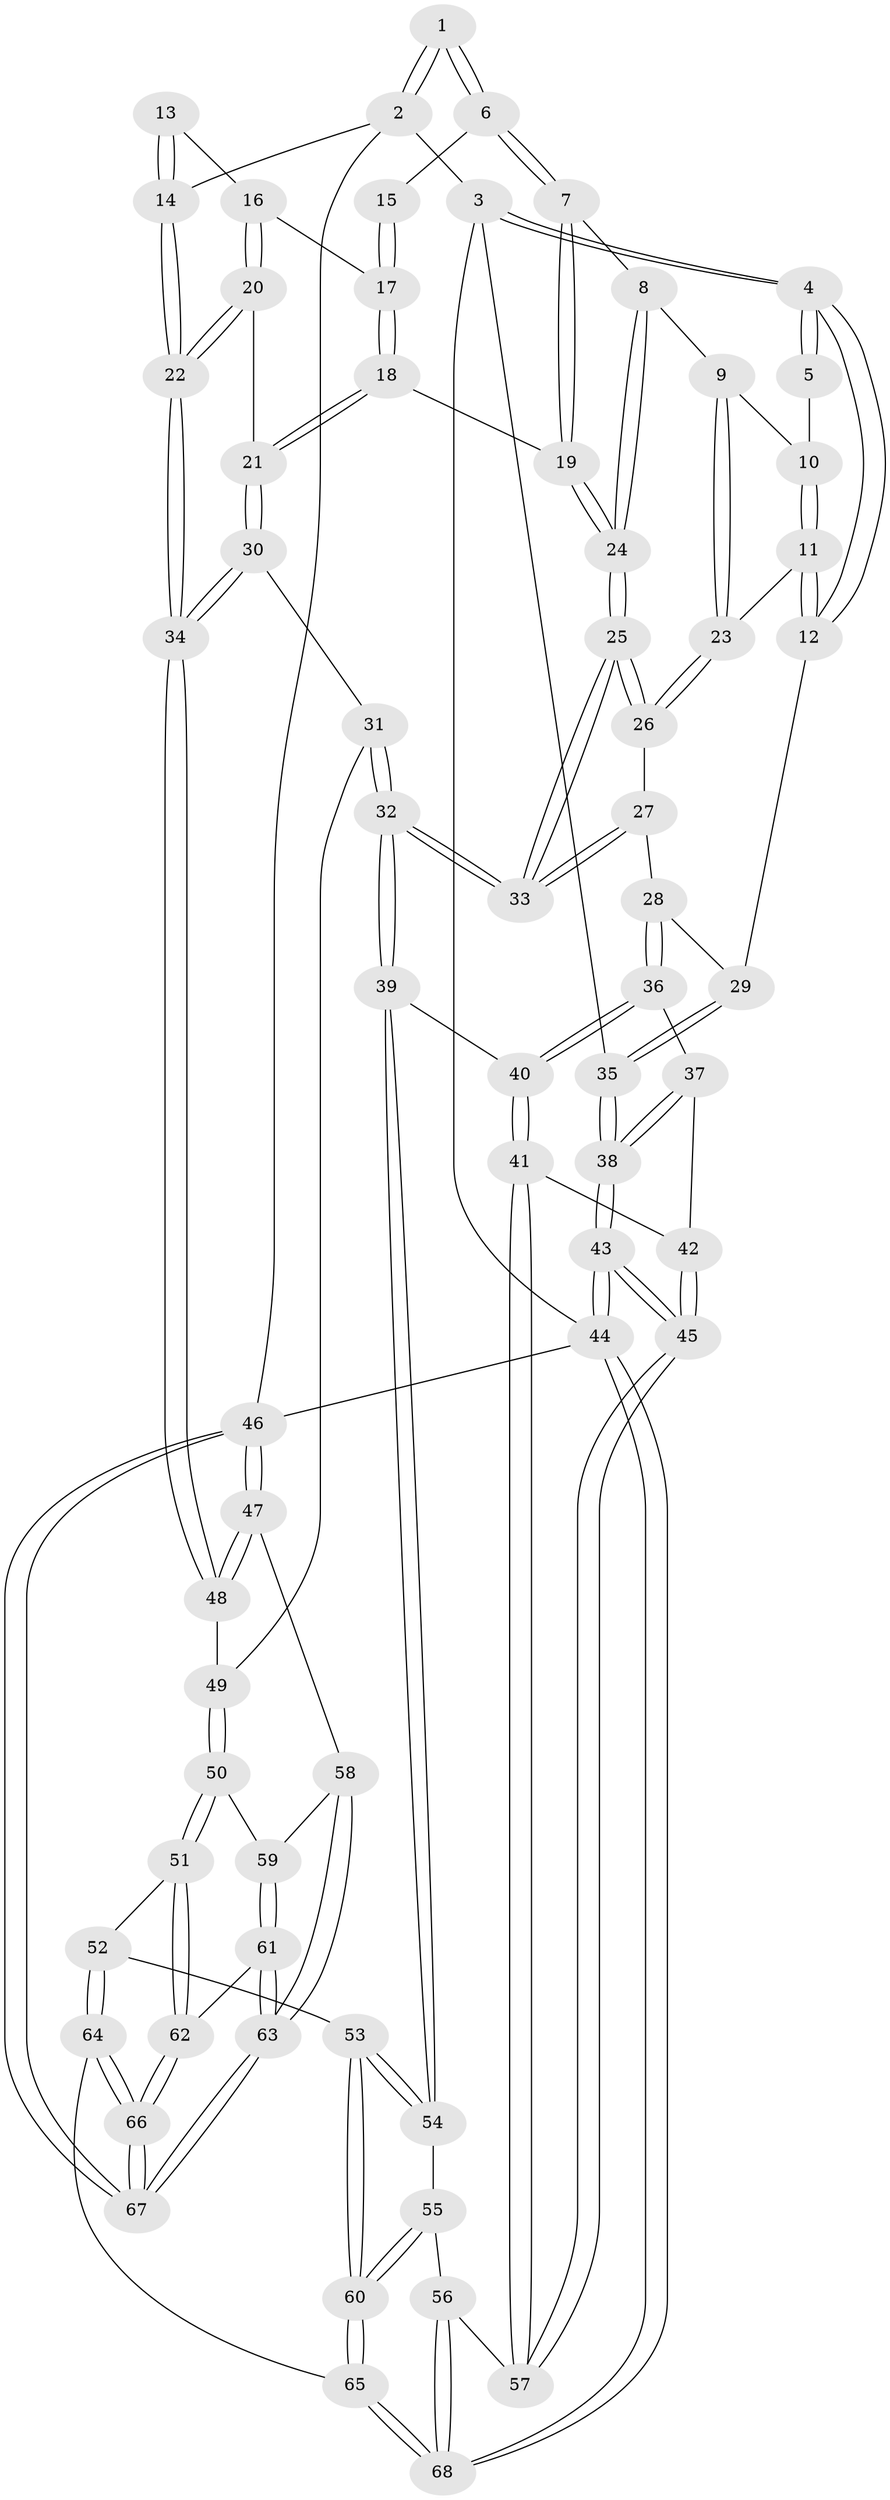 // Generated by graph-tools (version 1.1) at 2025/01/03/09/25 05:01:03]
// undirected, 68 vertices, 167 edges
graph export_dot {
graph [start="1"]
  node [color=gray90,style=filled];
  1 [pos="+0.6096939511860056+0"];
  2 [pos="+1+0"];
  3 [pos="+0+0"];
  4 [pos="+0+0"];
  5 [pos="+0.13931863356221483+0"];
  6 [pos="+0.6345930974756+0.047128333608103055"];
  7 [pos="+0.5639300894400863+0.13361989663550788"];
  8 [pos="+0.48150707330759573+0.17441905974970737"];
  9 [pos="+0.41513467644442353+0.16542531774433636"];
  10 [pos="+0.22813462554990593+0"];
  11 [pos="+0.2009509651339198+0.261232436407898"];
  12 [pos="+0.1396580869650323+0.3179263556036241"];
  13 [pos="+0.9687413590385267+0.07129090563699664"];
  14 [pos="+1+0"];
  15 [pos="+0.6578802807313004+0.06322596127605855"];
  16 [pos="+0.793631570269425+0.1880930751408372"];
  17 [pos="+0.6933839693479371+0.11228699013215172"];
  18 [pos="+0.7085340968172772+0.3283714356786773"];
  19 [pos="+0.6286294258637511+0.29556133005361374"];
  20 [pos="+0.8014786187886177+0.21739600681129037"];
  21 [pos="+0.7090255274631372+0.3288148182748444"];
  22 [pos="+1+0.43883059201739716"];
  23 [pos="+0.3280390806520324+0.28884682716705873"];
  24 [pos="+0.49214964331892735+0.3730772021243351"];
  25 [pos="+0.4540488047153127+0.45961658452581045"];
  26 [pos="+0.35097696939622675+0.33349966813163384"];
  27 [pos="+0.18357783256665827+0.4245031036382263"];
  28 [pos="+0.16078092332643665+0.4247147114271548"];
  29 [pos="+0.12273003777253+0.36836283184542773"];
  30 [pos="+0.7478906436112566+0.4175183024335153"];
  31 [pos="+0.5462167660829161+0.593226273830185"];
  32 [pos="+0.502733177567621+0.5980892272685749"];
  33 [pos="+0.4544032276109331+0.46522676267330204"];
  34 [pos="+1+0.4539183303227089"];
  35 [pos="+0+0.43435688726497734"];
  36 [pos="+0.16482824682201314+0.5007015951476863"];
  37 [pos="+0.08775835510162275+0.5983156731009099"];
  38 [pos="+0+0.6124713906060884"];
  39 [pos="+0.4790609140392149+0.6276538292685866"];
  40 [pos="+0.38028671288787613+0.6560122166667186"];
  41 [pos="+0.2717325062929024+0.7382411747241548"];
  42 [pos="+0.1354978987793083+0.6621091229740635"];
  43 [pos="+0+1"];
  44 [pos="+0+1"];
  45 [pos="+0+0.9789517753149505"];
  46 [pos="+1+1"];
  47 [pos="+1+0.6425824781668289"];
  48 [pos="+1+0.5183627600693377"];
  49 [pos="+0.6834368695159788+0.662460584242709"];
  50 [pos="+0.7855532622978746+0.8149488864381588"];
  51 [pos="+0.7564476597032713+0.8637387562507503"];
  52 [pos="+0.6782094826589885+0.8964597308469993"];
  53 [pos="+0.5370013272133544+0.7999348201190298"];
  54 [pos="+0.48640661747663505+0.6656670169063441"];
  55 [pos="+0.40575355215987197+0.8808779255958966"];
  56 [pos="+0.29378018022917296+0.9173014108079945"];
  57 [pos="+0.2268759794059339+0.8384697759850117"];
  58 [pos="+1+0.6798676483523542"];
  59 [pos="+0.9534142849758125+0.7854588963675878"];
  60 [pos="+0.49173685908688464+0.9819646206736106"];
  61 [pos="+0.9228358622690811+0.9304460848734597"];
  62 [pos="+0.8131984767056247+0.9846511008967089"];
  63 [pos="+0.9616455339218091+1"];
  64 [pos="+0.5414818728873753+1"];
  65 [pos="+0.5001037180579488+1"];
  66 [pos="+0.7955259439684846+1"];
  67 [pos="+1+1"];
  68 [pos="+0.4127172496789488+1"];
  1 -- 2;
  1 -- 2;
  1 -- 6;
  1 -- 6;
  2 -- 3;
  2 -- 14;
  2 -- 46;
  3 -- 4;
  3 -- 4;
  3 -- 35;
  3 -- 44;
  4 -- 5;
  4 -- 5;
  4 -- 12;
  4 -- 12;
  5 -- 10;
  6 -- 7;
  6 -- 7;
  6 -- 15;
  7 -- 8;
  7 -- 19;
  7 -- 19;
  8 -- 9;
  8 -- 24;
  8 -- 24;
  9 -- 10;
  9 -- 23;
  9 -- 23;
  10 -- 11;
  10 -- 11;
  11 -- 12;
  11 -- 12;
  11 -- 23;
  12 -- 29;
  13 -- 14;
  13 -- 14;
  13 -- 16;
  14 -- 22;
  14 -- 22;
  15 -- 17;
  15 -- 17;
  16 -- 17;
  16 -- 20;
  16 -- 20;
  17 -- 18;
  17 -- 18;
  18 -- 19;
  18 -- 21;
  18 -- 21;
  19 -- 24;
  19 -- 24;
  20 -- 21;
  20 -- 22;
  20 -- 22;
  21 -- 30;
  21 -- 30;
  22 -- 34;
  22 -- 34;
  23 -- 26;
  23 -- 26;
  24 -- 25;
  24 -- 25;
  25 -- 26;
  25 -- 26;
  25 -- 33;
  25 -- 33;
  26 -- 27;
  27 -- 28;
  27 -- 33;
  27 -- 33;
  28 -- 29;
  28 -- 36;
  28 -- 36;
  29 -- 35;
  29 -- 35;
  30 -- 31;
  30 -- 34;
  30 -- 34;
  31 -- 32;
  31 -- 32;
  31 -- 49;
  32 -- 33;
  32 -- 33;
  32 -- 39;
  32 -- 39;
  34 -- 48;
  34 -- 48;
  35 -- 38;
  35 -- 38;
  36 -- 37;
  36 -- 40;
  36 -- 40;
  37 -- 38;
  37 -- 38;
  37 -- 42;
  38 -- 43;
  38 -- 43;
  39 -- 40;
  39 -- 54;
  39 -- 54;
  40 -- 41;
  40 -- 41;
  41 -- 42;
  41 -- 57;
  41 -- 57;
  42 -- 45;
  42 -- 45;
  43 -- 44;
  43 -- 44;
  43 -- 45;
  43 -- 45;
  44 -- 68;
  44 -- 68;
  44 -- 46;
  45 -- 57;
  45 -- 57;
  46 -- 47;
  46 -- 47;
  46 -- 67;
  46 -- 67;
  47 -- 48;
  47 -- 48;
  47 -- 58;
  48 -- 49;
  49 -- 50;
  49 -- 50;
  50 -- 51;
  50 -- 51;
  50 -- 59;
  51 -- 52;
  51 -- 62;
  51 -- 62;
  52 -- 53;
  52 -- 64;
  52 -- 64;
  53 -- 54;
  53 -- 54;
  53 -- 60;
  53 -- 60;
  54 -- 55;
  55 -- 56;
  55 -- 60;
  55 -- 60;
  56 -- 57;
  56 -- 68;
  56 -- 68;
  58 -- 59;
  58 -- 63;
  58 -- 63;
  59 -- 61;
  59 -- 61;
  60 -- 65;
  60 -- 65;
  61 -- 62;
  61 -- 63;
  61 -- 63;
  62 -- 66;
  62 -- 66;
  63 -- 67;
  63 -- 67;
  64 -- 65;
  64 -- 66;
  64 -- 66;
  65 -- 68;
  65 -- 68;
  66 -- 67;
  66 -- 67;
}
